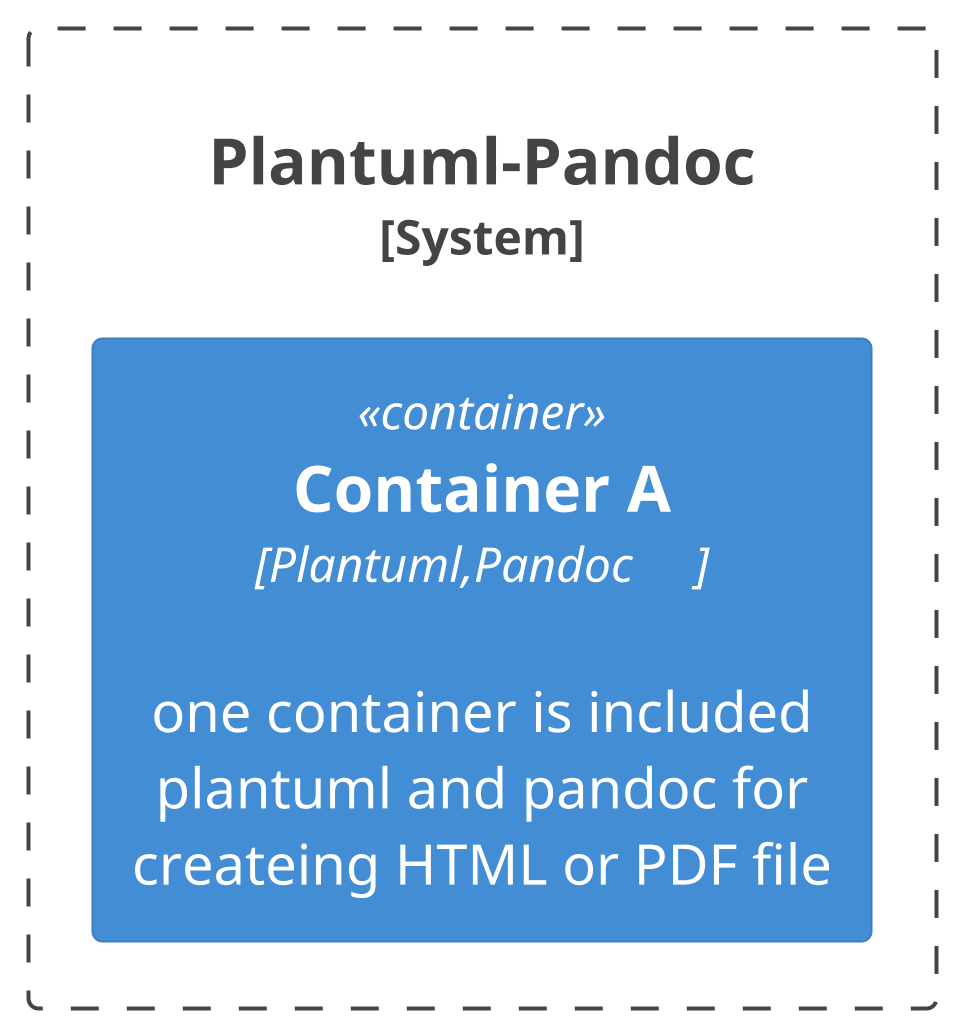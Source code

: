 @startuml
!include <C4/C4_Container>
left to right direction
scale 2500 width

System_Boundary(c1, "Plantuml-Pandoc") {
    Container(Plantuml_Pandoc, "Container A", "Plantuml,Pandoc \
    ", "one container is included plantuml and pandoc for createing HTML or PDF file")
}

@enduml
